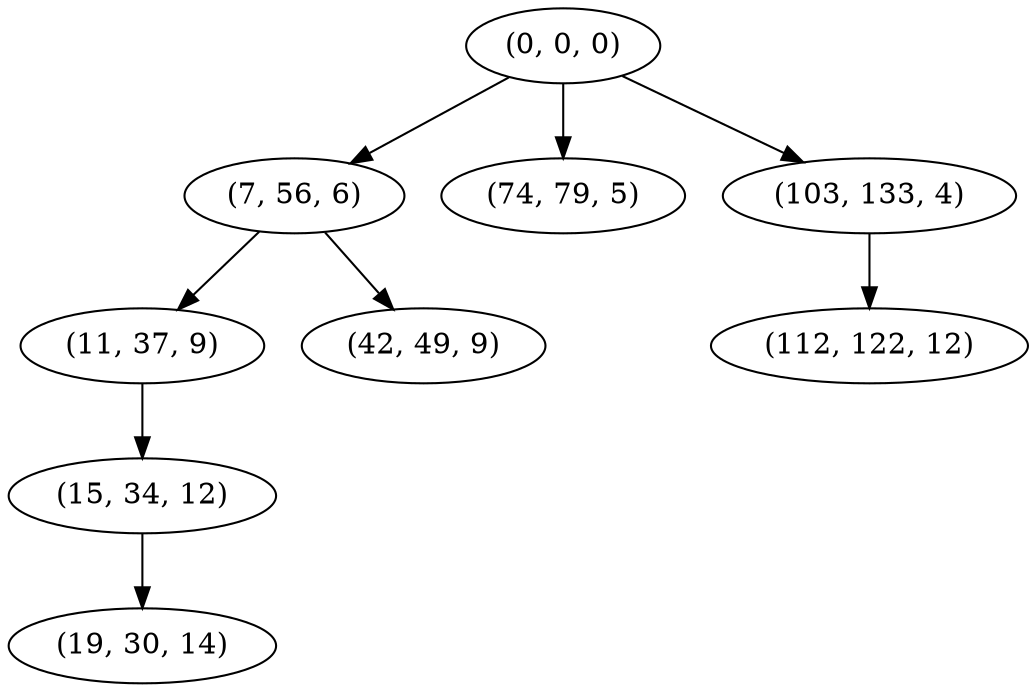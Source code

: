 digraph tree {
    "(0, 0, 0)";
    "(7, 56, 6)";
    "(11, 37, 9)";
    "(15, 34, 12)";
    "(19, 30, 14)";
    "(42, 49, 9)";
    "(74, 79, 5)";
    "(103, 133, 4)";
    "(112, 122, 12)";
    "(0, 0, 0)" -> "(7, 56, 6)";
    "(0, 0, 0)" -> "(74, 79, 5)";
    "(0, 0, 0)" -> "(103, 133, 4)";
    "(7, 56, 6)" -> "(11, 37, 9)";
    "(7, 56, 6)" -> "(42, 49, 9)";
    "(11, 37, 9)" -> "(15, 34, 12)";
    "(15, 34, 12)" -> "(19, 30, 14)";
    "(103, 133, 4)" -> "(112, 122, 12)";
}
